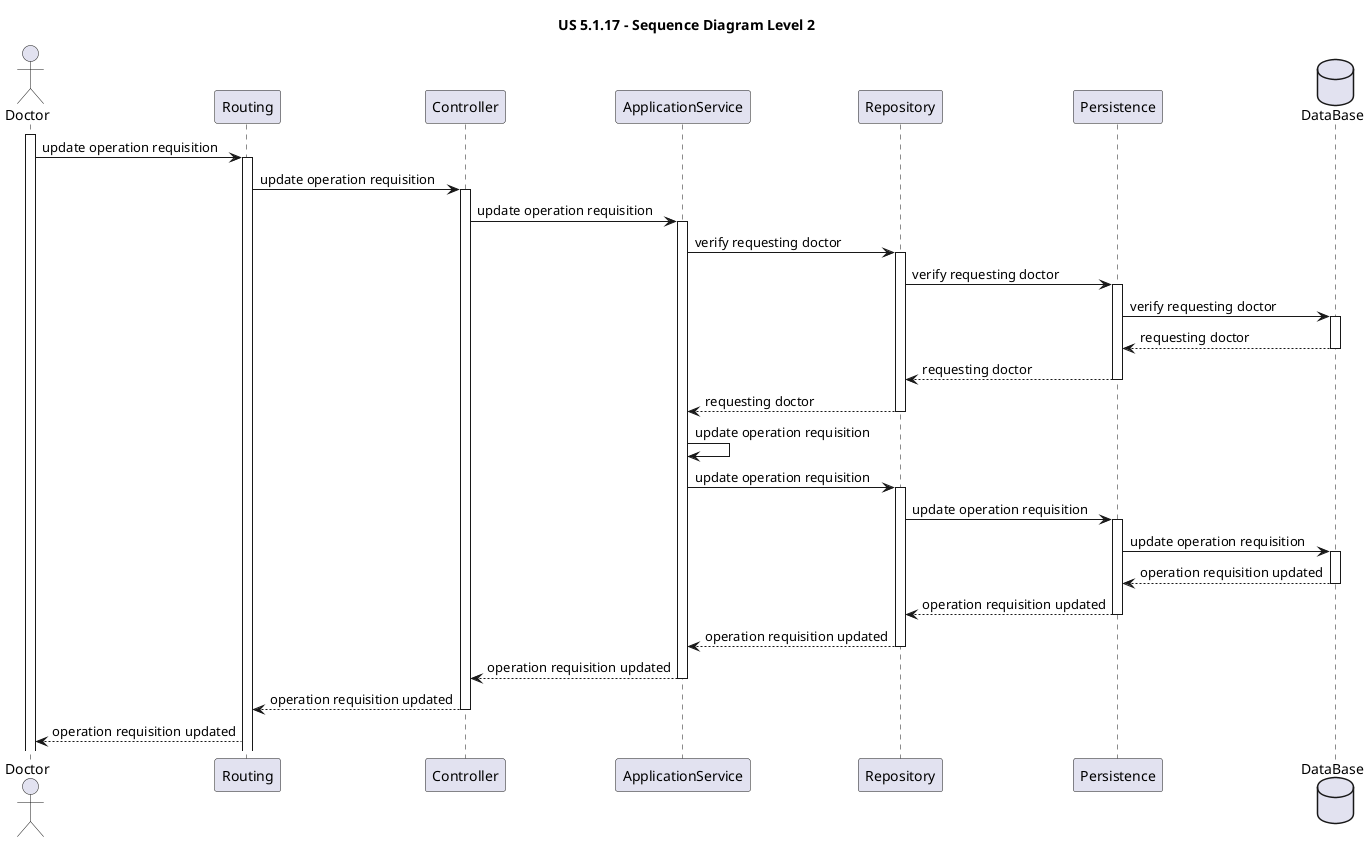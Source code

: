 ﻿@startuml
'https://plantuml.com/sequence-diagram

title US 5.1.17 - Sequence Diagram Level 2


actor Doctor
participant Routing
participant Controller
participant ApplicationService
participant Repository
participant Persistence
database DataBase

activate Doctor

Doctor -> Routing: update operation requisition

activate Routing

Routing -> Controller: update operation requisition

activate Controller

Controller -> ApplicationService: update operation requisition

activate ApplicationService

ApplicationService -> Repository: verify requesting doctor

activate Repository

Repository -> Persistence:verify requesting doctor

activate Persistence

Persistence -> DataBase:verify requesting doctor

activate DataBase

DataBase --> Persistence:requesting doctor
deactivate DataBase

Persistence --> Repository: requesting doctor
deactivate Persistence

Repository --> ApplicationService:requesting doctor
deactivate Repository

ApplicationService -> ApplicationService: update operation requisition

ApplicationService -> Repository: update operation requisition
activate Repository

Repository -> Persistence: update operation requisition
activate Persistence

Persistence -> DataBase:update operation requisition
activate DataBase

DataBase --> Persistence:operation requisition updated
deactivate DataBase

Persistence --> Repository:operation requisition updated
deactivate Persistence

Repository --> ApplicationService: operation requisition updated

deactivate Repository

ApplicationService --> Controller: operation requisition updated

deactivate ApplicationService

Controller --> Routing: operation requisition updated

deactivate Controller

Routing --> Doctor: operation requisition updated
@enduml